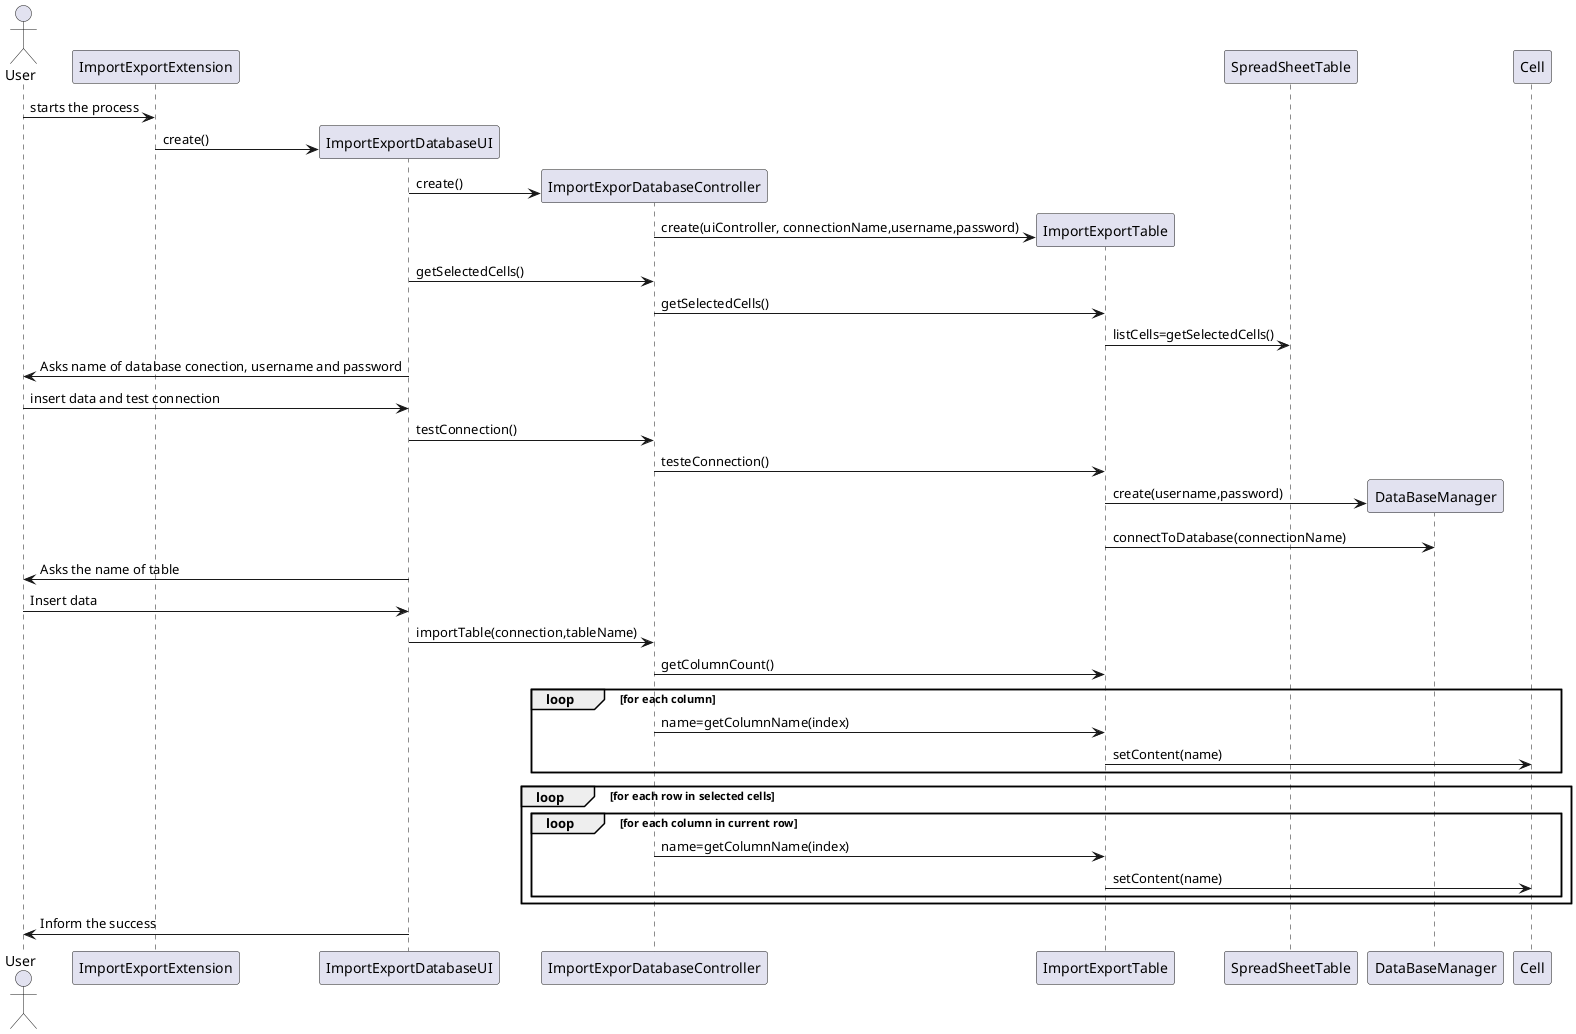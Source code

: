 @startuml

actor User
participant "ImportExportExtension" as extension
participant "ImportExportDatabaseUI" as ui
participant "ImportExporDatabaseController" as controller
participant "ImportExportTable" as importExportTable
participant "SpreadSheetTable" as spreadSheet
participant "DataBaseManager" as jdbc
participant "Cell" as cell


User->extension: starts the process
create ui
extension->ui: create()
create controller
ui->controller:create()
create importExportTable
controller->importExportTable: create(uiController, connectionName,username,password)
ui->controller: getSelectedCells()
controller->importExportTable: getSelectedCells()
importExportTable->spreadSheet: listCells=getSelectedCells()
ui->User:Asks name of database conection, username and password
User->ui: insert data and test connection
ui->controller: testConnection()
controller->importExportTable: testeConnection()
create jdbc
importExportTable->jdbc:create(username,password)
importExportTable->jdbc: connectToDatabase(connectionName)
ui->User: Asks the name of table
User->ui: Insert data
ui->controller:importTable(connection,tableName)
controller->importExportTable: getColumnCount()

loop for each column
    controller->importExportTable:name=getColumnName(index)
    importExportTable->cell: setContent(name)
end

loop for each row in selected cells
    loop for each column in current row
        controller->importExportTable:name=getColumnName(index)
        importExportTable->cell:setContent(name)
    end
end
ui->User: Inform the success



@enduml
